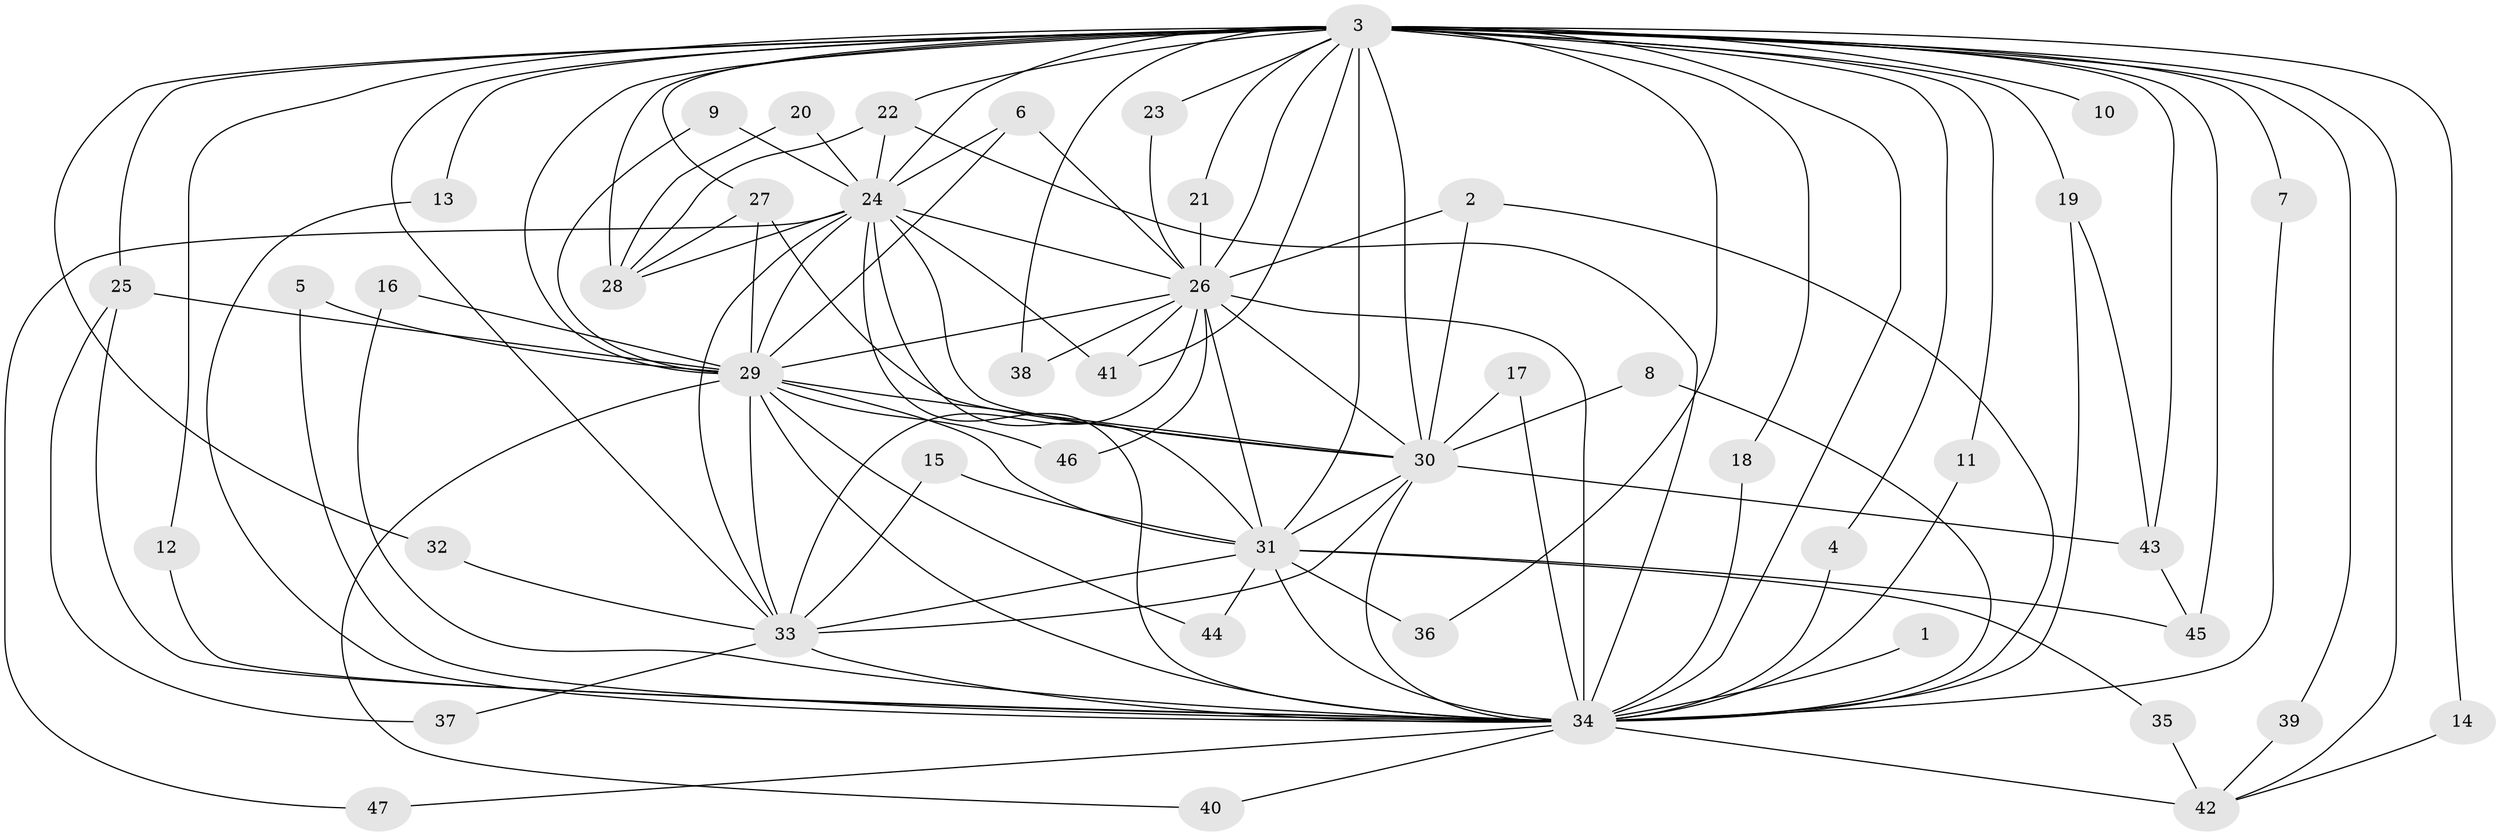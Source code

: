 // original degree distribution, {21: 0.02127659574468085, 20: 0.02127659574468085, 34: 0.010638297872340425, 19: 0.02127659574468085, 17: 0.010638297872340425, 15: 0.010638297872340425, 18: 0.010638297872340425, 5: 0.05319148936170213, 4: 0.07446808510638298, 3: 0.2127659574468085, 2: 0.5425531914893617, 7: 0.010638297872340425}
// Generated by graph-tools (version 1.1) at 2025/25/03/09/25 03:25:38]
// undirected, 47 vertices, 114 edges
graph export_dot {
graph [start="1"]
  node [color=gray90,style=filled];
  1;
  2;
  3;
  4;
  5;
  6;
  7;
  8;
  9;
  10;
  11;
  12;
  13;
  14;
  15;
  16;
  17;
  18;
  19;
  20;
  21;
  22;
  23;
  24;
  25;
  26;
  27;
  28;
  29;
  30;
  31;
  32;
  33;
  34;
  35;
  36;
  37;
  38;
  39;
  40;
  41;
  42;
  43;
  44;
  45;
  46;
  47;
  1 -- 34 [weight=1.0];
  2 -- 26 [weight=1.0];
  2 -- 30 [weight=1.0];
  2 -- 34 [weight=1.0];
  3 -- 4 [weight=1.0];
  3 -- 7 [weight=1.0];
  3 -- 10 [weight=2.0];
  3 -- 11 [weight=1.0];
  3 -- 12 [weight=1.0];
  3 -- 13 [weight=1.0];
  3 -- 14 [weight=1.0];
  3 -- 18 [weight=1.0];
  3 -- 19 [weight=2.0];
  3 -- 21 [weight=1.0];
  3 -- 22 [weight=2.0];
  3 -- 23 [weight=1.0];
  3 -- 24 [weight=4.0];
  3 -- 25 [weight=1.0];
  3 -- 26 [weight=3.0];
  3 -- 27 [weight=1.0];
  3 -- 28 [weight=2.0];
  3 -- 29 [weight=4.0];
  3 -- 30 [weight=4.0];
  3 -- 31 [weight=5.0];
  3 -- 32 [weight=1.0];
  3 -- 33 [weight=4.0];
  3 -- 34 [weight=4.0];
  3 -- 36 [weight=1.0];
  3 -- 38 [weight=1.0];
  3 -- 39 [weight=1.0];
  3 -- 41 [weight=1.0];
  3 -- 42 [weight=2.0];
  3 -- 43 [weight=2.0];
  3 -- 45 [weight=1.0];
  4 -- 34 [weight=1.0];
  5 -- 29 [weight=1.0];
  5 -- 34 [weight=1.0];
  6 -- 24 [weight=1.0];
  6 -- 26 [weight=1.0];
  6 -- 29 [weight=1.0];
  7 -- 34 [weight=1.0];
  8 -- 30 [weight=2.0];
  8 -- 34 [weight=1.0];
  9 -- 24 [weight=1.0];
  9 -- 29 [weight=1.0];
  11 -- 34 [weight=1.0];
  12 -- 34 [weight=1.0];
  13 -- 34 [weight=1.0];
  14 -- 42 [weight=1.0];
  15 -- 31 [weight=1.0];
  15 -- 33 [weight=1.0];
  16 -- 29 [weight=1.0];
  16 -- 34 [weight=1.0];
  17 -- 30 [weight=1.0];
  17 -- 34 [weight=2.0];
  18 -- 34 [weight=1.0];
  19 -- 34 [weight=1.0];
  19 -- 43 [weight=1.0];
  20 -- 24 [weight=1.0];
  20 -- 28 [weight=1.0];
  21 -- 26 [weight=1.0];
  22 -- 24 [weight=1.0];
  22 -- 28 [weight=1.0];
  22 -- 34 [weight=2.0];
  23 -- 26 [weight=1.0];
  24 -- 26 [weight=1.0];
  24 -- 28 [weight=1.0];
  24 -- 29 [weight=1.0];
  24 -- 30 [weight=1.0];
  24 -- 31 [weight=2.0];
  24 -- 33 [weight=1.0];
  24 -- 34 [weight=1.0];
  24 -- 41 [weight=1.0];
  24 -- 47 [weight=1.0];
  25 -- 29 [weight=1.0];
  25 -- 34 [weight=1.0];
  25 -- 37 [weight=1.0];
  26 -- 29 [weight=2.0];
  26 -- 30 [weight=2.0];
  26 -- 31 [weight=1.0];
  26 -- 33 [weight=1.0];
  26 -- 34 [weight=3.0];
  26 -- 38 [weight=1.0];
  26 -- 41 [weight=1.0];
  26 -- 46 [weight=1.0];
  27 -- 28 [weight=1.0];
  27 -- 29 [weight=1.0];
  27 -- 30 [weight=2.0];
  29 -- 30 [weight=1.0];
  29 -- 31 [weight=1.0];
  29 -- 33 [weight=1.0];
  29 -- 34 [weight=1.0];
  29 -- 40 [weight=1.0];
  29 -- 44 [weight=1.0];
  29 -- 46 [weight=1.0];
  30 -- 31 [weight=2.0];
  30 -- 33 [weight=1.0];
  30 -- 34 [weight=1.0];
  30 -- 43 [weight=1.0];
  31 -- 33 [weight=3.0];
  31 -- 34 [weight=1.0];
  31 -- 35 [weight=1.0];
  31 -- 36 [weight=1.0];
  31 -- 44 [weight=1.0];
  31 -- 45 [weight=1.0];
  32 -- 33 [weight=1.0];
  33 -- 34 [weight=5.0];
  33 -- 37 [weight=1.0];
  34 -- 40 [weight=1.0];
  34 -- 42 [weight=3.0];
  34 -- 47 [weight=1.0];
  35 -- 42 [weight=1.0];
  39 -- 42 [weight=1.0];
  43 -- 45 [weight=1.0];
}
